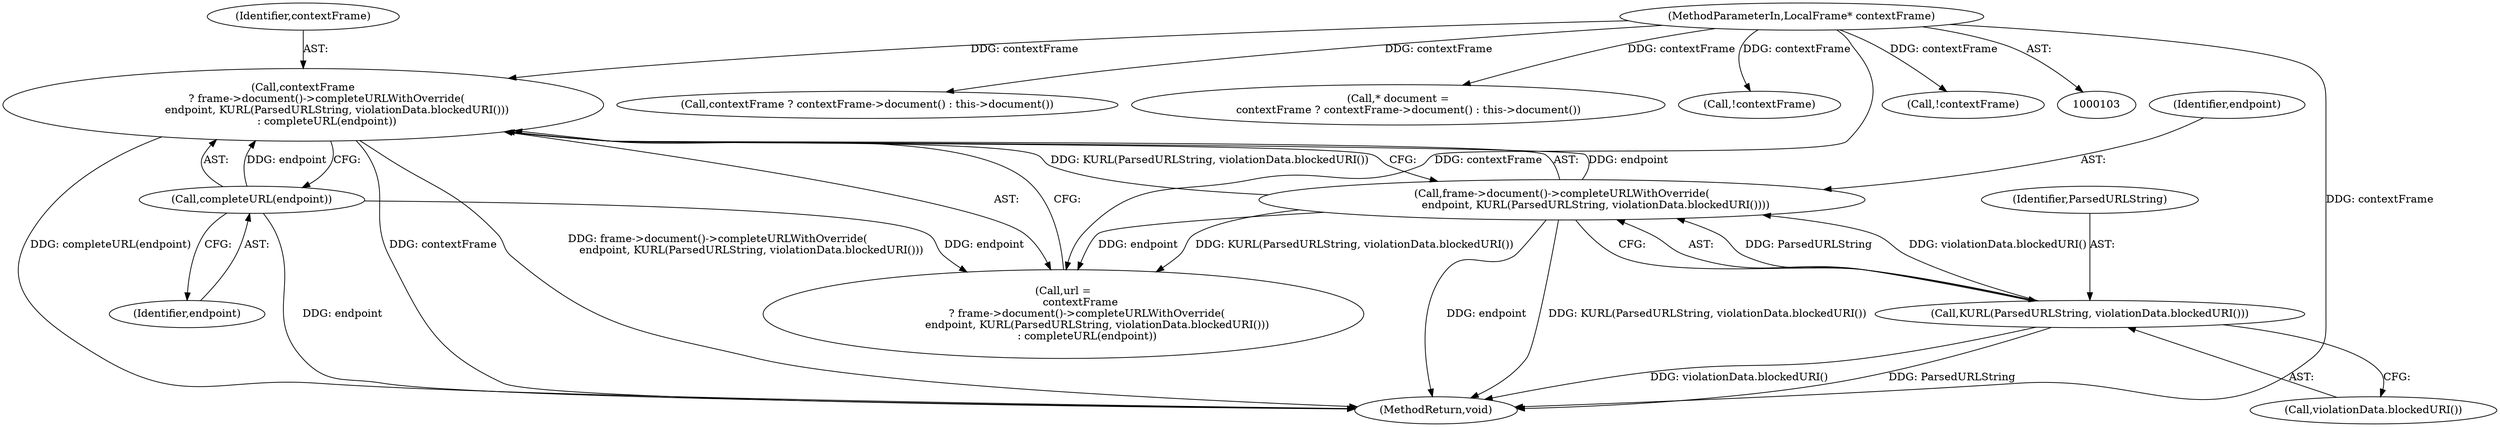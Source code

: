 digraph "0_Chrome_fea16c8b60ff3d0756d5eb392394963b647bc41a_0@pointer" {
"1000218" [label="(Call,contextFrame\n              ? frame->document()->completeURLWithOverride(\n                    endpoint, KURL(ParsedURLString, violationData.blockedURI()))\n              : completeURL(endpoint))"];
"1000105" [label="(MethodParameterIn,LocalFrame* contextFrame)"];
"1000220" [label="(Call,frame->document()->completeURLWithOverride(\n                    endpoint, KURL(ParsedURLString, violationData.blockedURI())))"];
"1000222" [label="(Call,KURL(ParsedURLString, violationData.blockedURI()))"];
"1000225" [label="(Call,completeURL(endpoint))"];
"1000222" [label="(Call,KURL(ParsedURLString, violationData.blockedURI()))"];
"1000226" [label="(Identifier,endpoint)"];
"1000225" [label="(Call,completeURL(endpoint))"];
"1000111" [label="(Call,contextFrame ? contextFrame->document() : this->document())"];
"1000109" [label="(Call,* document =\n      contextFrame ? contextFrame->document() : this->document())"];
"1000218" [label="(Call,contextFrame\n              ? frame->document()->completeURLWithOverride(\n                    endpoint, KURL(ParsedURLString, violationData.blockedURI()))\n              : completeURL(endpoint))"];
"1000224" [label="(Call,violationData.blockedURI())"];
"1000209" [label="(Call,!contextFrame)"];
"1000105" [label="(MethodParameterIn,LocalFrame* contextFrame)"];
"1000220" [label="(Call,frame->document()->completeURLWithOverride(\n                    endpoint, KURL(ParsedURLString, violationData.blockedURI())))"];
"1000221" [label="(Identifier,endpoint)"];
"1000219" [label="(Identifier,contextFrame)"];
"1000232" [label="(MethodReturn,void)"];
"1000216" [label="(Call,url =\n          contextFrame\n              ? frame->document()->completeURLWithOverride(\n                    endpoint, KURL(ParsedURLString, violationData.blockedURI()))\n              : completeURL(endpoint))"];
"1000203" [label="(Call,!contextFrame)"];
"1000223" [label="(Identifier,ParsedURLString)"];
"1000218" -> "1000216"  [label="AST: "];
"1000218" -> "1000220"  [label="CFG: "];
"1000218" -> "1000225"  [label="CFG: "];
"1000219" -> "1000218"  [label="AST: "];
"1000220" -> "1000218"  [label="AST: "];
"1000225" -> "1000218"  [label="AST: "];
"1000216" -> "1000218"  [label="CFG: "];
"1000218" -> "1000232"  [label="DDG: completeURL(endpoint)"];
"1000218" -> "1000232"  [label="DDG: contextFrame"];
"1000218" -> "1000232"  [label="DDG: frame->document()->completeURLWithOverride(\n                    endpoint, KURL(ParsedURLString, violationData.blockedURI()))"];
"1000105" -> "1000218"  [label="DDG: contextFrame"];
"1000220" -> "1000218"  [label="DDG: endpoint"];
"1000220" -> "1000218"  [label="DDG: KURL(ParsedURLString, violationData.blockedURI())"];
"1000225" -> "1000218"  [label="DDG: endpoint"];
"1000105" -> "1000103"  [label="AST: "];
"1000105" -> "1000232"  [label="DDG: contextFrame"];
"1000105" -> "1000109"  [label="DDG: contextFrame"];
"1000105" -> "1000111"  [label="DDG: contextFrame"];
"1000105" -> "1000203"  [label="DDG: contextFrame"];
"1000105" -> "1000209"  [label="DDG: contextFrame"];
"1000105" -> "1000216"  [label="DDG: contextFrame"];
"1000220" -> "1000222"  [label="CFG: "];
"1000221" -> "1000220"  [label="AST: "];
"1000222" -> "1000220"  [label="AST: "];
"1000220" -> "1000232"  [label="DDG: endpoint"];
"1000220" -> "1000232"  [label="DDG: KURL(ParsedURLString, violationData.blockedURI())"];
"1000220" -> "1000216"  [label="DDG: endpoint"];
"1000220" -> "1000216"  [label="DDG: KURL(ParsedURLString, violationData.blockedURI())"];
"1000222" -> "1000220"  [label="DDG: ParsedURLString"];
"1000222" -> "1000220"  [label="DDG: violationData.blockedURI()"];
"1000222" -> "1000224"  [label="CFG: "];
"1000223" -> "1000222"  [label="AST: "];
"1000224" -> "1000222"  [label="AST: "];
"1000222" -> "1000232"  [label="DDG: ParsedURLString"];
"1000222" -> "1000232"  [label="DDG: violationData.blockedURI()"];
"1000225" -> "1000226"  [label="CFG: "];
"1000226" -> "1000225"  [label="AST: "];
"1000225" -> "1000232"  [label="DDG: endpoint"];
"1000225" -> "1000216"  [label="DDG: endpoint"];
}
